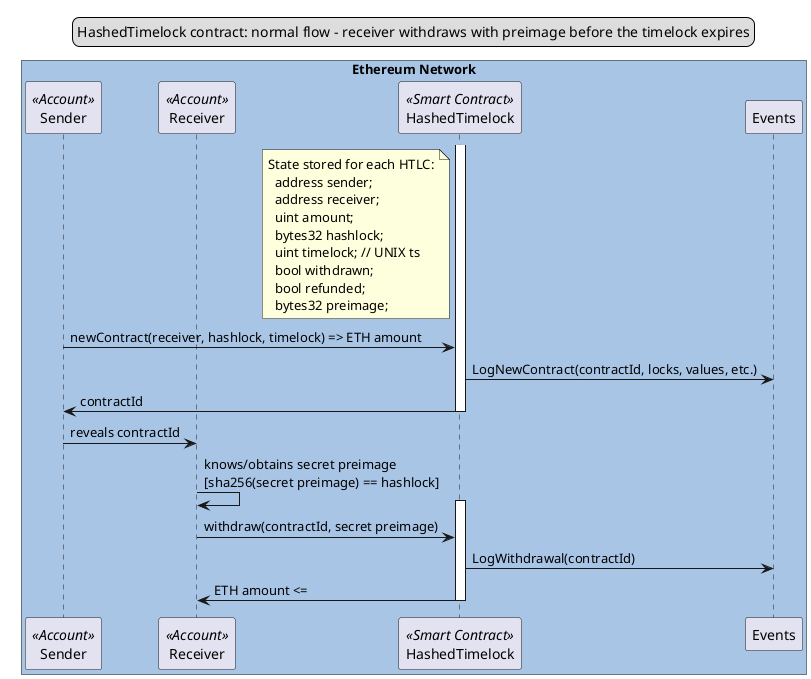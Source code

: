 @startuml
skinparam BoxPadding 20

legend top
HashedTimelock contract: normal flow - receiver withdraws with preimage before the timelock expires
end legend

box "Ethereum Network" #A9C5E6
participant Sender as sender << Account >>
participant Receiver as receiver << Account >>
participant HashedTimelock as htlc << Smart Contract >>
participant Events as events
end box

note left of htlc
State stored for each HTLC:
  address sender;
  address receiver;
  uint amount;
  bytes32 hashlock;
  uint timelock; // UNIX ts
  bool withdrawn;
  bool refunded;
  bytes32 preimage;
end note

activate htlc
sender->htlc:newContract(receiver, hashlock, timelock) => ETH amount
htlc->events:LogNewContract(contractId, locks, values, etc.)
htlc->sender:contractId
deactivate htlc

sender->receiver:reveals contractId
receiver->receiver:knows/obtains secret preimage\n[sha256(secret preimage) == hashlock]

activate htlc
receiver->htlc:withdraw(contractId, secret preimage)
htlc->events:LogWithdrawal(contractId)
htlc->receiver:ETH amount <=
deactivate htlc

@enduml
